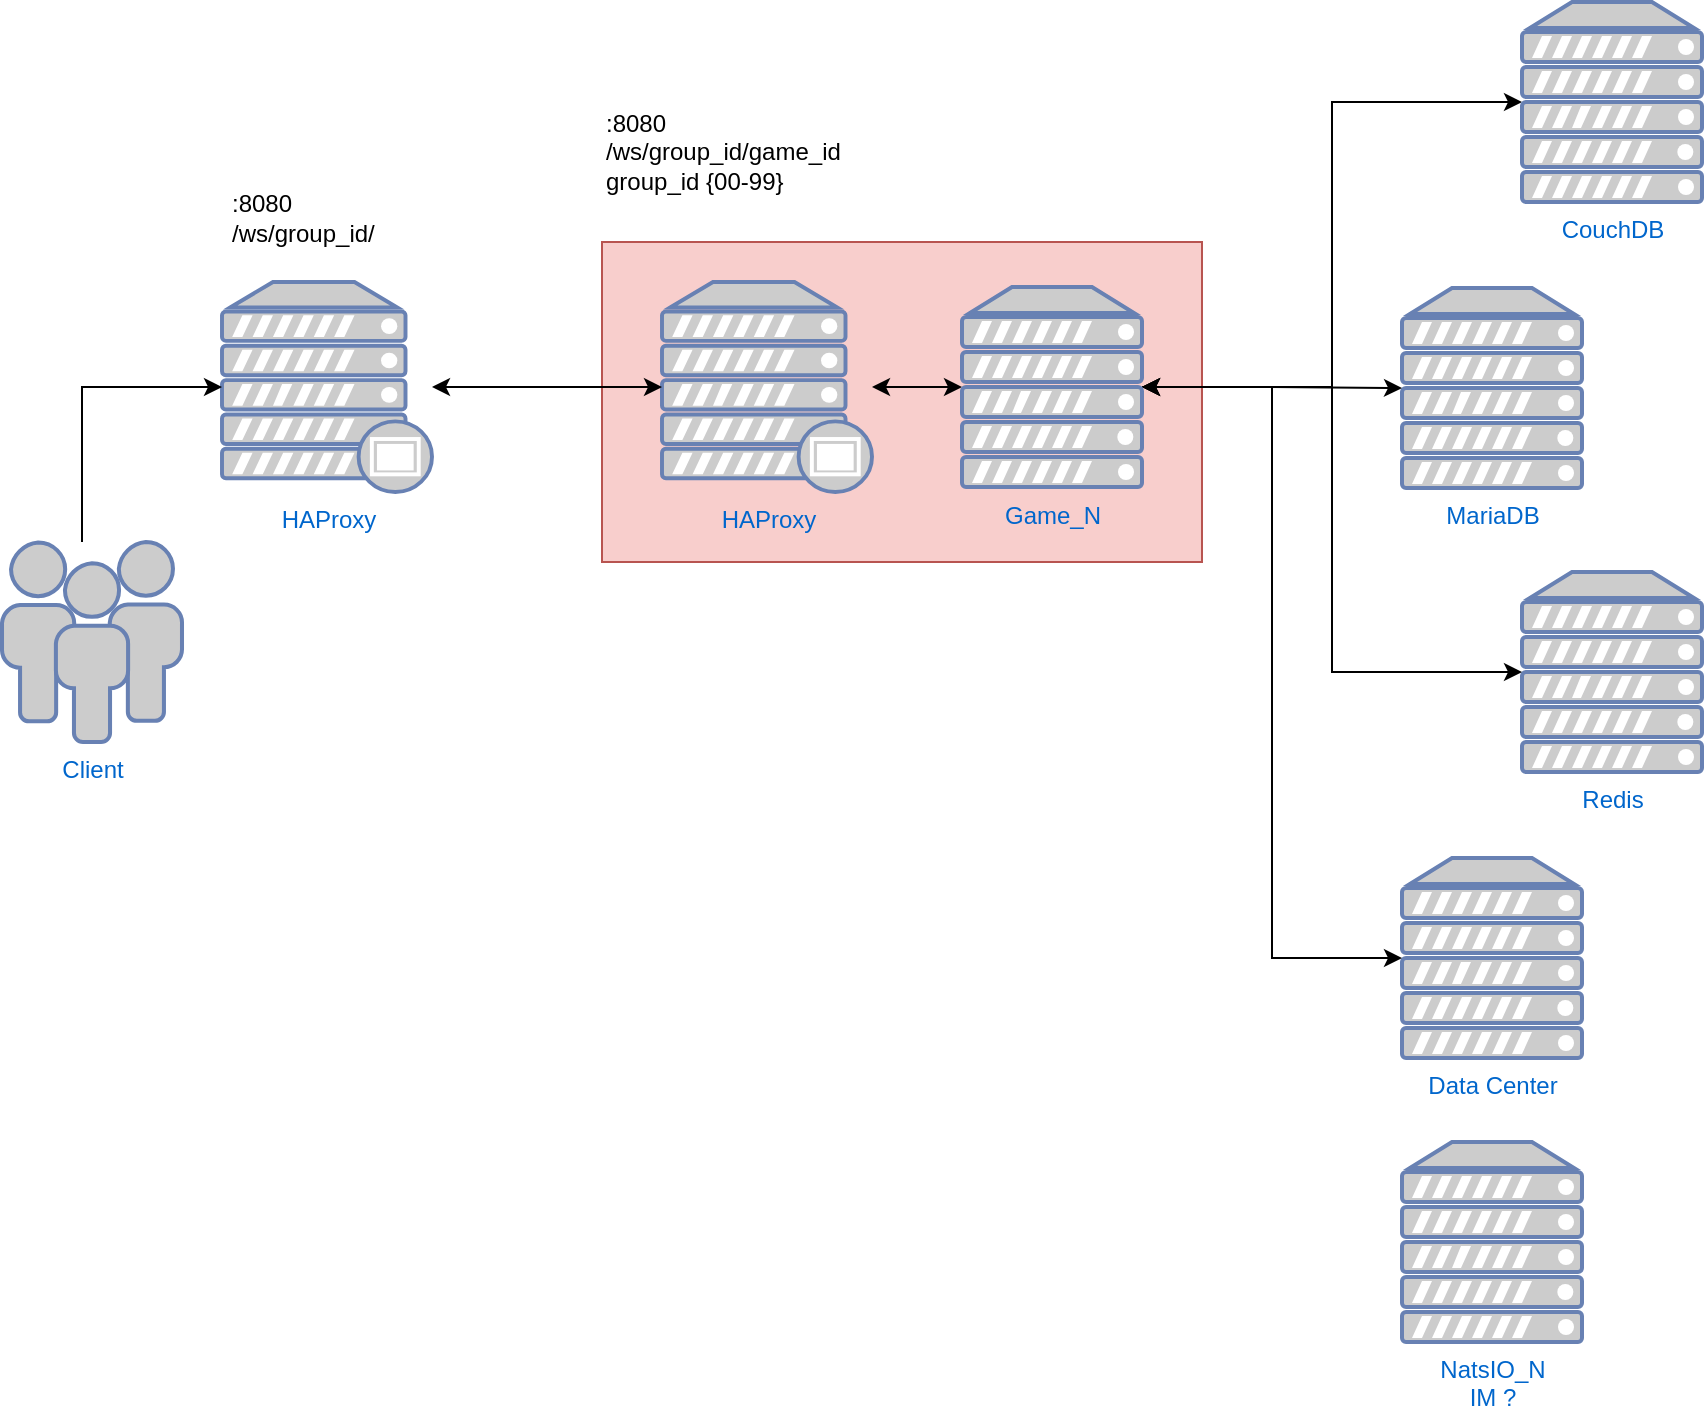 <mxfile version="13.7.3" type="device" pages="2"><diagram id="7XPqrTkgXAPdXE--JrsC" name="Docker"><mxGraphModel dx="1422" dy="814" grid="1" gridSize="10" guides="1" tooltips="1" connect="1" arrows="1" fold="1" page="1" pageScale="1" pageWidth="1169" pageHeight="827" background="none" math="0" shadow="0"><root><mxCell id="0"/><mxCell id="1" parent="0"/><mxCell id="EzeqGH_Ig7n2LQv5pkeP-4" value="" style="rounded=0;whiteSpace=wrap;html=1;fillColor=#f8cecc;strokeColor=#b85450;" parent="1" vertex="1"><mxGeometry x="360" y="150" width="300" height="160" as="geometry"/></mxCell><mxCell id="wYYS4ASkzk6tZaFhqWxP-3" style="edgeStyle=orthogonalEdgeStyle;rounded=0;orthogonalLoop=1;jettySize=auto;html=1;startArrow=classic;startFill=1;" parent="1" source="EzeqGH_Ig7n2LQv5pkeP-1" target="UOlE1t7dSmWdZnP4co93-4" edge="1"><mxGeometry relative="1" as="geometry"/></mxCell><mxCell id="UOlE1t7dSmWdZnP4co93-1" value="HAProxy" style="fontColor=#0066CC;verticalAlign=top;verticalLabelPosition=bottom;labelPosition=center;align=center;html=1;outlineConnect=0;fillColor=#CCCCCC;strokeColor=#6881B3;gradientColor=none;gradientDirection=north;strokeWidth=2;shape=mxgraph.networks.proxy_server;" parent="1" vertex="1"><mxGeometry x="170" y="170" width="105" height="105" as="geometry"/></mxCell><mxCell id="UOlE1t7dSmWdZnP4co93-6" value="MariaDB" style="fontColor=#0066CC;verticalAlign=top;verticalLabelPosition=bottom;labelPosition=center;align=center;html=1;outlineConnect=0;fillColor=#CCCCCC;strokeColor=#6881B3;gradientColor=none;gradientDirection=north;strokeWidth=2;shape=mxgraph.networks.server;" parent="1" vertex="1"><mxGeometry x="760" y="173" width="90" height="100" as="geometry"/></mxCell><mxCell id="UOlE1t7dSmWdZnP4co93-7" value="Redis" style="fontColor=#0066CC;verticalAlign=top;verticalLabelPosition=bottom;labelPosition=center;align=center;html=1;outlineConnect=0;fillColor=#CCCCCC;strokeColor=#6881B3;gradientColor=none;gradientDirection=north;strokeWidth=2;shape=mxgraph.networks.server;" parent="1" vertex="1"><mxGeometry x="820" y="315" width="90" height="100" as="geometry"/></mxCell><mxCell id="UOlE1t7dSmWdZnP4co93-19" value="Data Center" style="fontColor=#0066CC;verticalAlign=top;verticalLabelPosition=bottom;labelPosition=center;align=center;html=1;outlineConnect=0;fillColor=#CCCCCC;strokeColor=#6881B3;gradientColor=none;gradientDirection=north;strokeWidth=2;shape=mxgraph.networks.server;" parent="1" vertex="1"><mxGeometry x="760" y="458" width="90" height="100" as="geometry"/></mxCell><mxCell id="wYYS4ASkzk6tZaFhqWxP-2" style="edgeStyle=orthogonalEdgeStyle;rounded=0;orthogonalLoop=1;jettySize=auto;html=1;entryX=0;entryY=0.5;entryDx=0;entryDy=0;entryPerimeter=0;" parent="1" source="UOlE1t7dSmWdZnP4co93-25" target="UOlE1t7dSmWdZnP4co93-1" edge="1"><mxGeometry relative="1" as="geometry"><Array as="points"><mxPoint x="100" y="223"/></Array></mxGeometry></mxCell><mxCell id="UOlE1t7dSmWdZnP4co93-25" value="Client" style="fontColor=#0066CC;verticalAlign=top;verticalLabelPosition=bottom;labelPosition=center;align=center;html=1;outlineConnect=0;fillColor=#CCCCCC;strokeColor=#6881B3;gradientColor=none;gradientDirection=north;strokeWidth=2;shape=mxgraph.networks.users;labelBackgroundColor=none;" parent="1" vertex="1"><mxGeometry x="60" y="300" width="90" height="100" as="geometry"/></mxCell><mxCell id="UOlE1t7dSmWdZnP4co93-2" value="NatsIO_N&lt;br&gt;IM ?" style="fontColor=#0066CC;verticalAlign=top;verticalLabelPosition=bottom;labelPosition=center;align=center;html=1;outlineConnect=0;fillColor=#CCCCCC;strokeColor=#6881B3;gradientColor=none;gradientDirection=north;strokeWidth=2;shape=mxgraph.networks.server;" parent="1" vertex="1"><mxGeometry x="760" y="600" width="90" height="100" as="geometry"/></mxCell><mxCell id="wYYS4ASkzk6tZaFhqWxP-4" style="edgeStyle=orthogonalEdgeStyle;rounded=0;orthogonalLoop=1;jettySize=auto;html=1;startArrow=classic;startFill=1;" parent="1" source="UOlE1t7dSmWdZnP4co93-4" target="UOlE1t7dSmWdZnP4co93-6" edge="1"><mxGeometry relative="1" as="geometry"/></mxCell><mxCell id="wYYS4ASkzk6tZaFhqWxP-5" style="edgeStyle=orthogonalEdgeStyle;rounded=0;orthogonalLoop=1;jettySize=auto;html=1;entryX=0;entryY=0.5;entryDx=0;entryDy=0;entryPerimeter=0;startArrow=classic;startFill=1;" parent="1" source="UOlE1t7dSmWdZnP4co93-4" target="UOlE1t7dSmWdZnP4co93-7" edge="1"><mxGeometry relative="1" as="geometry"/></mxCell><mxCell id="wYYS4ASkzk6tZaFhqWxP-6" style="edgeStyle=orthogonalEdgeStyle;rounded=0;orthogonalLoop=1;jettySize=auto;html=1;entryX=0;entryY=0.5;entryDx=0;entryDy=0;entryPerimeter=0;startArrow=classic;startFill=1;" parent="1" source="UOlE1t7dSmWdZnP4co93-4" target="UOlE1t7dSmWdZnP4co93-19" edge="1"><mxGeometry relative="1" as="geometry"/></mxCell><mxCell id="qHlaPR4AX5ICZ8OcKECd-3" style="edgeStyle=orthogonalEdgeStyle;rounded=0;orthogonalLoop=1;jettySize=auto;html=1;entryX=0;entryY=0.5;entryDx=0;entryDy=0;entryPerimeter=0;" parent="1" source="UOlE1t7dSmWdZnP4co93-4" target="qHlaPR4AX5ICZ8OcKECd-2" edge="1"><mxGeometry relative="1" as="geometry"/></mxCell><mxCell id="UOlE1t7dSmWdZnP4co93-4" value="Game_N" style="fontColor=#0066CC;verticalAlign=top;verticalLabelPosition=bottom;labelPosition=center;align=center;html=1;outlineConnect=0;fillColor=#CCCCCC;strokeColor=#6881B3;gradientColor=none;gradientDirection=north;strokeWidth=2;shape=mxgraph.networks.server;" parent="1" vertex="1"><mxGeometry x="540" y="172.5" width="90" height="100" as="geometry"/></mxCell><mxCell id="XIgn4TRzEn_7wPnYri6Q-1" value="&lt;div&gt;&lt;span&gt;:8080&lt;/span&gt;&lt;/div&gt;/ws/group_id/" style="text;html=1;strokeColor=none;fillColor=none;align=left;verticalAlign=middle;whiteSpace=wrap;rounded=0;" parent="1" vertex="1"><mxGeometry x="172.5" y="120" width="100" height="35" as="geometry"/></mxCell><mxCell id="EzeqGH_Ig7n2LQv5pkeP-1" value="HAProxy" style="fontColor=#0066CC;verticalAlign=top;verticalLabelPosition=bottom;labelPosition=center;align=center;html=1;outlineConnect=0;fillColor=#CCCCCC;strokeColor=#6881B3;gradientColor=none;gradientDirection=north;strokeWidth=2;shape=mxgraph.networks.proxy_server;" parent="1" vertex="1"><mxGeometry x="390" y="170" width="105" height="105" as="geometry"/></mxCell><mxCell id="EzeqGH_Ig7n2LQv5pkeP-2" style="edgeStyle=orthogonalEdgeStyle;rounded=0;orthogonalLoop=1;jettySize=auto;html=1;startArrow=classic;startFill=1;" parent="1" source="UOlE1t7dSmWdZnP4co93-1" target="EzeqGH_Ig7n2LQv5pkeP-1" edge="1"><mxGeometry relative="1" as="geometry"><mxPoint x="275" y="222.5" as="sourcePoint"/><mxPoint x="540" y="222.5" as="targetPoint"/></mxGeometry></mxCell><mxCell id="qHlaPR4AX5ICZ8OcKECd-1" value=":8080&lt;br&gt;/ws/group_id/game_id&lt;br&gt;group_id {00-99}" style="text;html=1;strokeColor=none;fillColor=none;align=left;verticalAlign=middle;whiteSpace=wrap;rounded=0;" parent="1" vertex="1"><mxGeometry x="360" y="80" width="140" height="50" as="geometry"/></mxCell><mxCell id="qHlaPR4AX5ICZ8OcKECd-2" value="CouchDB" style="fontColor=#0066CC;verticalAlign=top;verticalLabelPosition=bottom;labelPosition=center;align=center;html=1;outlineConnect=0;fillColor=#CCCCCC;strokeColor=#6881B3;gradientColor=none;gradientDirection=north;strokeWidth=2;shape=mxgraph.networks.server;" parent="1" vertex="1"><mxGeometry x="820" y="30" width="90" height="100" as="geometry"/></mxCell></root></mxGraphModel></diagram><diagram id="TCnCbktmCNY2gzI7nYQB" name="Game"><mxGraphModel dx="1422" dy="814" grid="1" gridSize="10" guides="1" tooltips="1" connect="1" arrows="1" fold="1" page="1" pageScale="1" pageWidth="1169" pageHeight="827" math="0" shadow="0"><root><mxCell id="gzkR5c_ewf7mzyi_6I_U-0"/><mxCell id="gzkR5c_ewf7mzyi_6I_U-1" parent="gzkR5c_ewf7mzyi_6I_U-0"/></root></mxGraphModel></diagram></mxfile>